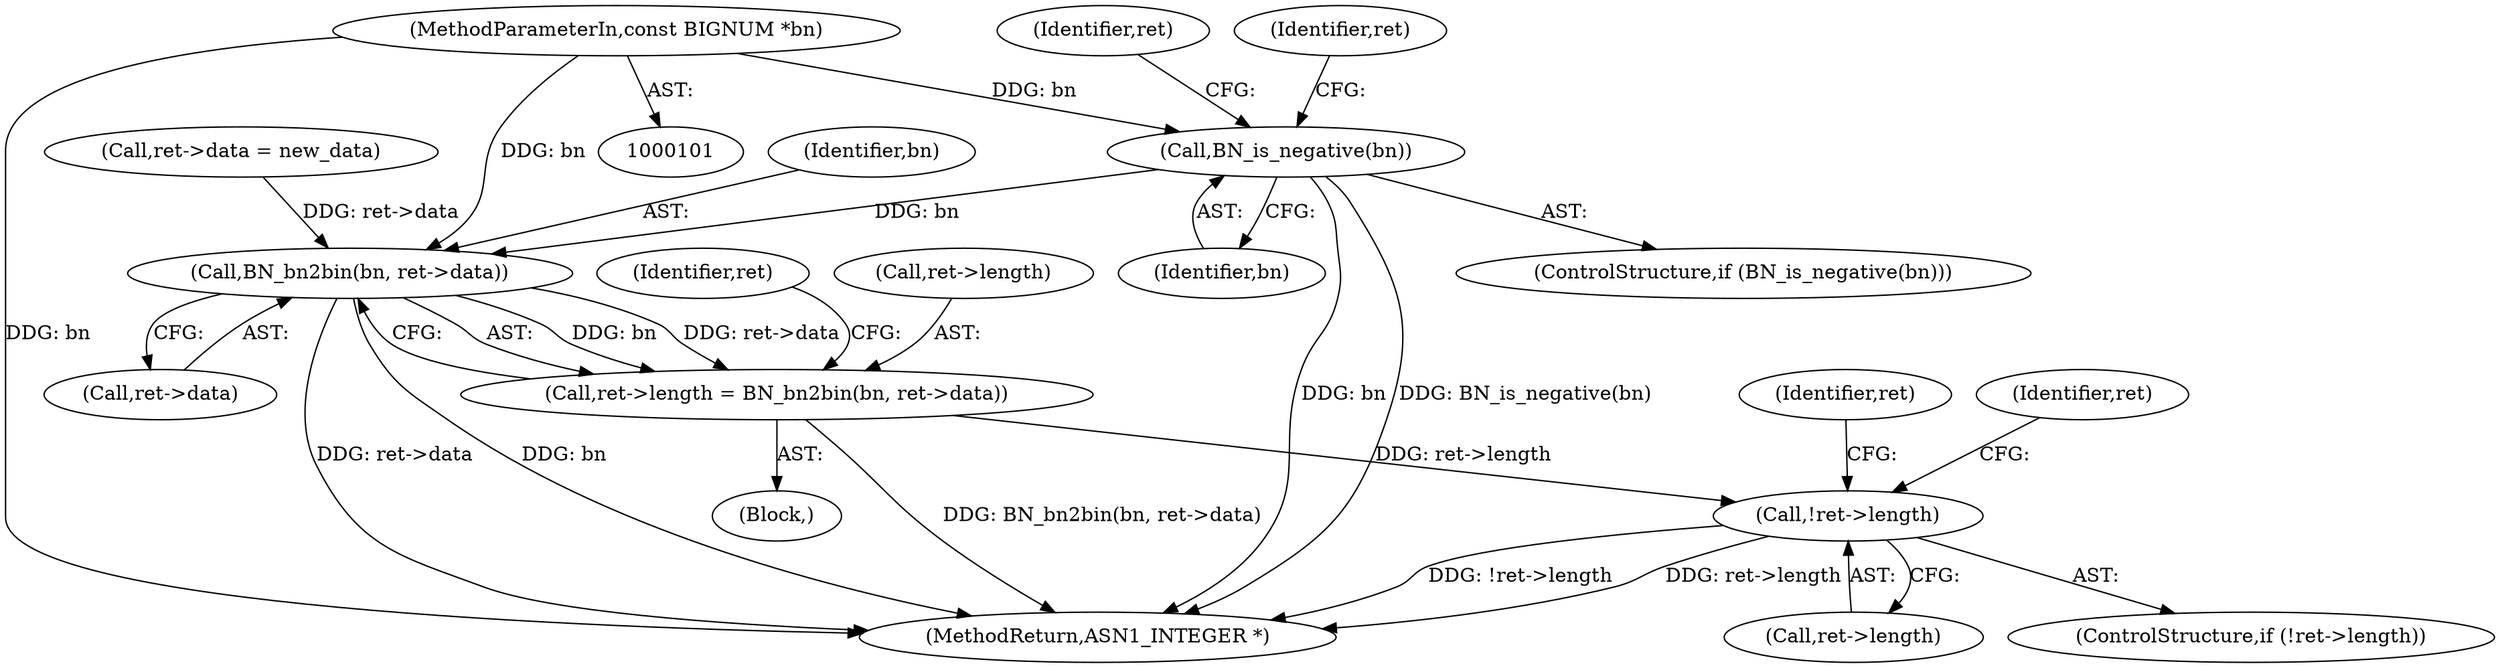 digraph "1_openssl_3661bb4e7934668bd99ca777ea8b30eedfafa871@del" {
"1000133" [label="(Call,BN_is_negative(bn))"];
"1000102" [label="(MethodParameterIn,const BIGNUM *bn)"];
"1000182" [label="(Call,BN_bn2bin(bn, ret->data))"];
"1000178" [label="(Call,ret->length = BN_bn2bin(bn, ret->data))"];
"1000188" [label="(Call,!ret->length)"];
"1000187" [label="(ControlStructure,if (!ret->length))"];
"1000173" [label="(Call,ret->data = new_data)"];
"1000190" [label="(Identifier,ret)"];
"1000183" [label="(Identifier,bn)"];
"1000132" [label="(ControlStructure,if (BN_is_negative(bn)))"];
"1000189" [label="(Call,ret->length)"];
"1000196" [label="(Identifier,ret)"];
"1000134" [label="(Identifier,bn)"];
"1000184" [label="(Call,ret->data)"];
"1000137" [label="(Identifier,ret)"];
"1000188" [label="(Call,!ret->length)"];
"1000102" [label="(MethodParameterIn,const BIGNUM *bn)"];
"1000133" [label="(Call,BN_is_negative(bn))"];
"1000104" [label="(Block,)"];
"1000206" [label="(Identifier,ret)"];
"1000179" [label="(Call,ret->length)"];
"1000182" [label="(Call,BN_bn2bin(bn, ret->data))"];
"1000143" [label="(Identifier,ret)"];
"1000178" [label="(Call,ret->length = BN_bn2bin(bn, ret->data))"];
"1000216" [label="(MethodReturn,ASN1_INTEGER *)"];
"1000133" -> "1000132"  [label="AST: "];
"1000133" -> "1000134"  [label="CFG: "];
"1000134" -> "1000133"  [label="AST: "];
"1000137" -> "1000133"  [label="CFG: "];
"1000143" -> "1000133"  [label="CFG: "];
"1000133" -> "1000216"  [label="DDG: bn"];
"1000133" -> "1000216"  [label="DDG: BN_is_negative(bn)"];
"1000102" -> "1000133"  [label="DDG: bn"];
"1000133" -> "1000182"  [label="DDG: bn"];
"1000102" -> "1000101"  [label="AST: "];
"1000102" -> "1000216"  [label="DDG: bn"];
"1000102" -> "1000182"  [label="DDG: bn"];
"1000182" -> "1000178"  [label="AST: "];
"1000182" -> "1000184"  [label="CFG: "];
"1000183" -> "1000182"  [label="AST: "];
"1000184" -> "1000182"  [label="AST: "];
"1000178" -> "1000182"  [label="CFG: "];
"1000182" -> "1000216"  [label="DDG: ret->data"];
"1000182" -> "1000216"  [label="DDG: bn"];
"1000182" -> "1000178"  [label="DDG: bn"];
"1000182" -> "1000178"  [label="DDG: ret->data"];
"1000173" -> "1000182"  [label="DDG: ret->data"];
"1000178" -> "1000104"  [label="AST: "];
"1000179" -> "1000178"  [label="AST: "];
"1000190" -> "1000178"  [label="CFG: "];
"1000178" -> "1000216"  [label="DDG: BN_bn2bin(bn, ret->data)"];
"1000178" -> "1000188"  [label="DDG: ret->length"];
"1000188" -> "1000187"  [label="AST: "];
"1000188" -> "1000189"  [label="CFG: "];
"1000189" -> "1000188"  [label="AST: "];
"1000196" -> "1000188"  [label="CFG: "];
"1000206" -> "1000188"  [label="CFG: "];
"1000188" -> "1000216"  [label="DDG: !ret->length"];
"1000188" -> "1000216"  [label="DDG: ret->length"];
}

